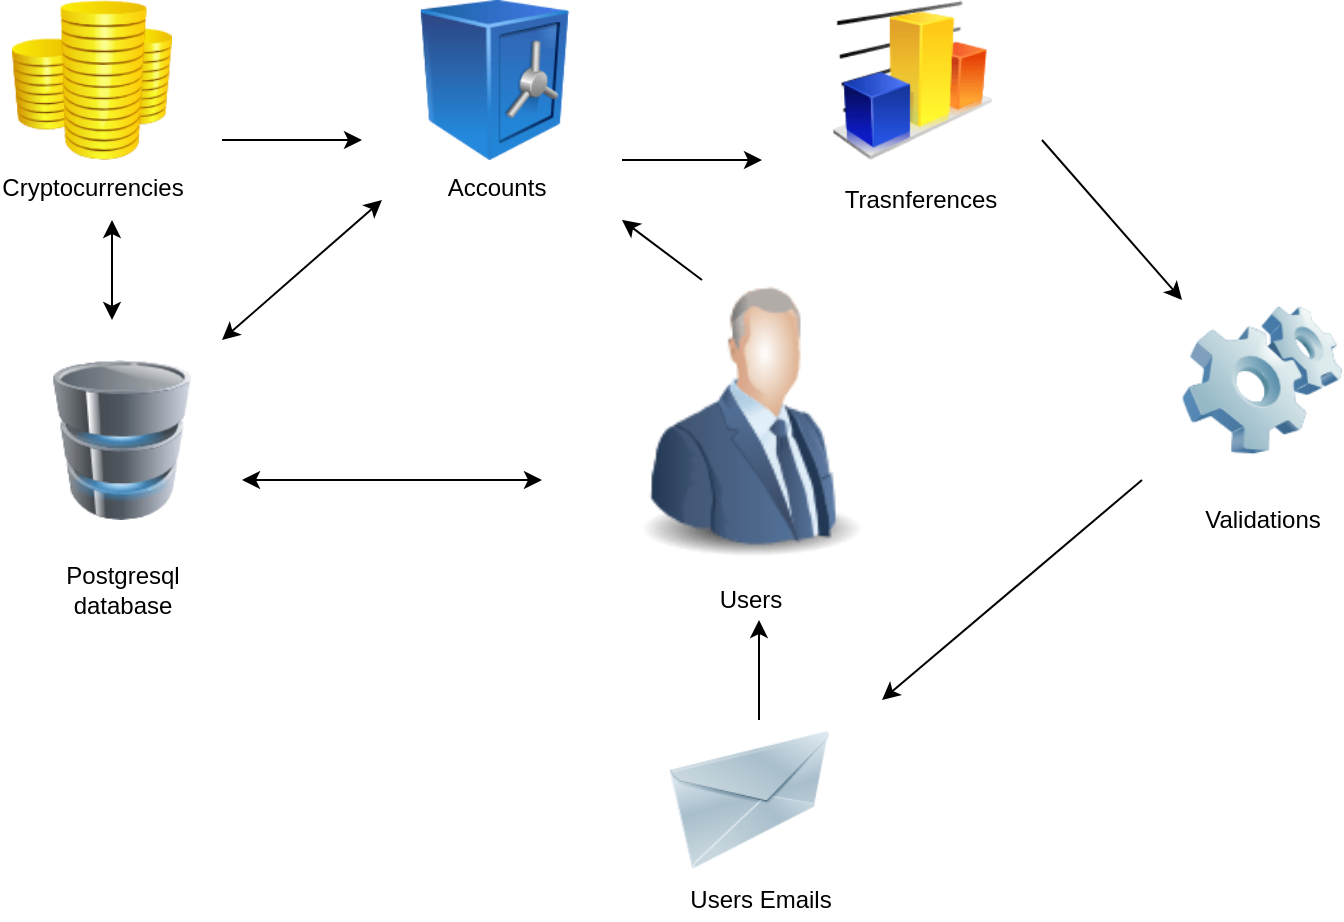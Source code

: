 <mxfile version="14.6.1" type="github"><diagram id="cBQZY2QS3HK13Wco8rc7" name="Page-1"><mxGraphModel dx="796" dy="492" grid="1" gridSize="10" guides="1" tooltips="1" connect="1" arrows="1" fold="1" page="1" pageScale="1" pageWidth="827" pageHeight="1169" math="0" shadow="0"><root><mxCell id="0"/><mxCell id="1" parent="0"/><mxCell id="BSnSCcBWZVhjPmHkTTg6-15" value="&lt;div&gt;Cryptocurrencies&lt;/div&gt;" style="image;html=1;image=img/lib/clip_art/finance/Coins_128x128.png;strokeColor=#00FFFF;" vertex="1" parent="1"><mxGeometry x="45" y="10" width="80" height="80" as="geometry"/></mxCell><mxCell id="BSnSCcBWZVhjPmHkTTg6-16" value="Accounts" style="image;html=1;image=img/lib/clip_art/finance/Safe_128x128.png;strokeColor=#00FFFF;" vertex="1" parent="1"><mxGeometry x="239" y="10" width="95" height="80" as="geometry"/></mxCell><mxCell id="BSnSCcBWZVhjPmHkTTg6-18" value="" style="image;html=1;image=img/lib/clip_art/computers/Database_128x128.png;strokeColor=#00FFFF;" vertex="1" parent="1"><mxGeometry x="60" y="190" width="80" height="80" as="geometry"/></mxCell><mxCell id="BSnSCcBWZVhjPmHkTTg6-19" value="&lt;div&gt;Postgresql&lt;/div&gt;&lt;div&gt;database&lt;br&gt;&lt;/div&gt;" style="text;html=1;align=center;verticalAlign=middle;resizable=0;points=[];autosize=1;strokeColor=none;" vertex="1" parent="1"><mxGeometry x="65" y="290" width="70" height="30" as="geometry"/></mxCell><mxCell id="BSnSCcBWZVhjPmHkTTg6-21" value="Users" style="text;html=1;align=center;verticalAlign=middle;resizable=0;points=[];autosize=1;strokeColor=none;" vertex="1" parent="1"><mxGeometry x="389" y="300" width="50" height="20" as="geometry"/></mxCell><mxCell id="BSnSCcBWZVhjPmHkTTg6-22" value="" style="image;html=1;image=img/lib/clip_art/finance/Graph_128x128.png;strokeColor=#00FFFF;" vertex="1" parent="1"><mxGeometry x="455" y="10" width="80" height="80" as="geometry"/></mxCell><mxCell id="BSnSCcBWZVhjPmHkTTg6-33" value="Trasnferences" style="text;html=1;align=center;verticalAlign=middle;resizable=0;points=[];autosize=1;strokeColor=none;" vertex="1" parent="1"><mxGeometry x="454" y="100" width="90" height="20" as="geometry"/></mxCell><mxCell id="BSnSCcBWZVhjPmHkTTg6-34" value="" style="image;html=1;image=img/lib/clip_art/networking/Email_128x128.png;strokeColor=#00FFFF;" vertex="1" parent="1"><mxGeometry x="374" y="370" width="80" height="80" as="geometry"/></mxCell><mxCell id="BSnSCcBWZVhjPmHkTTg6-36" value="" style="image;html=1;image=img/lib/clip_art/computers/Software_128x128.png;strokeColor=#00FFFF;" vertex="1" parent="1"><mxGeometry x="630" y="160" width="80" height="80" as="geometry"/></mxCell><mxCell id="BSnSCcBWZVhjPmHkTTg6-38" value="Validations" style="text;html=1;align=center;verticalAlign=middle;resizable=0;points=[];autosize=1;strokeColor=none;" vertex="1" parent="1"><mxGeometry x="635" y="260" width="70" height="20" as="geometry"/></mxCell><mxCell id="BSnSCcBWZVhjPmHkTTg6-43" value="Users Emails" style="text;html=1;align=center;verticalAlign=middle;resizable=0;points=[];autosize=1;strokeColor=none;" vertex="1" parent="1"><mxGeometry x="374" y="450" width="90" height="20" as="geometry"/></mxCell><mxCell id="BSnSCcBWZVhjPmHkTTg6-44" value="" style="endArrow=classic;startArrow=classic;html=1;" edge="1" parent="1"><mxGeometry width="50" height="50" relative="1" as="geometry"><mxPoint x="150" y="180" as="sourcePoint"/><mxPoint x="230" y="110" as="targetPoint"/></mxGeometry></mxCell><mxCell id="BSnSCcBWZVhjPmHkTTg6-45" value="" style="endArrow=classic;startArrow=classic;html=1;" edge="1" parent="1"><mxGeometry width="50" height="50" relative="1" as="geometry"><mxPoint x="95" y="170" as="sourcePoint"/><mxPoint x="95" y="120" as="targetPoint"/></mxGeometry></mxCell><mxCell id="BSnSCcBWZVhjPmHkTTg6-49" value="" style="endArrow=classic;startArrow=classic;html=1;" edge="1" parent="1"><mxGeometry width="50" height="50" relative="1" as="geometry"><mxPoint x="160" y="250" as="sourcePoint"/><mxPoint x="310" y="250" as="targetPoint"/></mxGeometry></mxCell><mxCell id="BSnSCcBWZVhjPmHkTTg6-52" value="" style="endArrow=classic;html=1;" edge="1" parent="1"><mxGeometry width="50" height="50" relative="1" as="geometry"><mxPoint x="418.5" y="370" as="sourcePoint"/><mxPoint x="418.5" y="320" as="targetPoint"/></mxGeometry></mxCell><mxCell id="BSnSCcBWZVhjPmHkTTg6-53" value="" style="endArrow=classic;html=1;" edge="1" parent="1"><mxGeometry width="50" height="50" relative="1" as="geometry"><mxPoint x="350" y="90" as="sourcePoint"/><mxPoint x="420" y="90" as="targetPoint"/></mxGeometry></mxCell><mxCell id="BSnSCcBWZVhjPmHkTTg6-54" value="" style="endArrow=classic;html=1;entryX=0;entryY=0;entryDx=0;entryDy=0;" edge="1" parent="1" target="BSnSCcBWZVhjPmHkTTg6-36"><mxGeometry width="50" height="50" relative="1" as="geometry"><mxPoint x="560" y="80" as="sourcePoint"/><mxPoint x="610" y="130" as="targetPoint"/><Array as="points"/></mxGeometry></mxCell><mxCell id="BSnSCcBWZVhjPmHkTTg6-57" value="" style="endArrow=classic;html=1;" edge="1" parent="1"><mxGeometry width="50" height="50" relative="1" as="geometry"><mxPoint x="150" y="80" as="sourcePoint"/><mxPoint x="220" y="80" as="targetPoint"/></mxGeometry></mxCell><mxCell id="BSnSCcBWZVhjPmHkTTg6-60" value="" style="endArrow=classic;html=1;" edge="1" parent="1"><mxGeometry width="50" height="50" relative="1" as="geometry"><mxPoint x="610" y="250" as="sourcePoint"/><mxPoint x="480" y="360" as="targetPoint"/></mxGeometry></mxCell><mxCell id="BSnSCcBWZVhjPmHkTTg6-20" value="" style="image;html=1;image=img/lib/clip_art/people/Suit_Man_Blue_128x128.png;strokeColor=#00FFFF;" vertex="1" parent="1"><mxGeometry x="344" y="150" width="140" height="140" as="geometry"/></mxCell><mxCell id="BSnSCcBWZVhjPmHkTTg6-65" value="" style="endArrow=classic;html=1;" edge="1" parent="1"><mxGeometry width="50" height="50" relative="1" as="geometry"><mxPoint x="390" y="150" as="sourcePoint"/><mxPoint x="350" y="120" as="targetPoint"/></mxGeometry></mxCell></root></mxGraphModel></diagram></mxfile>